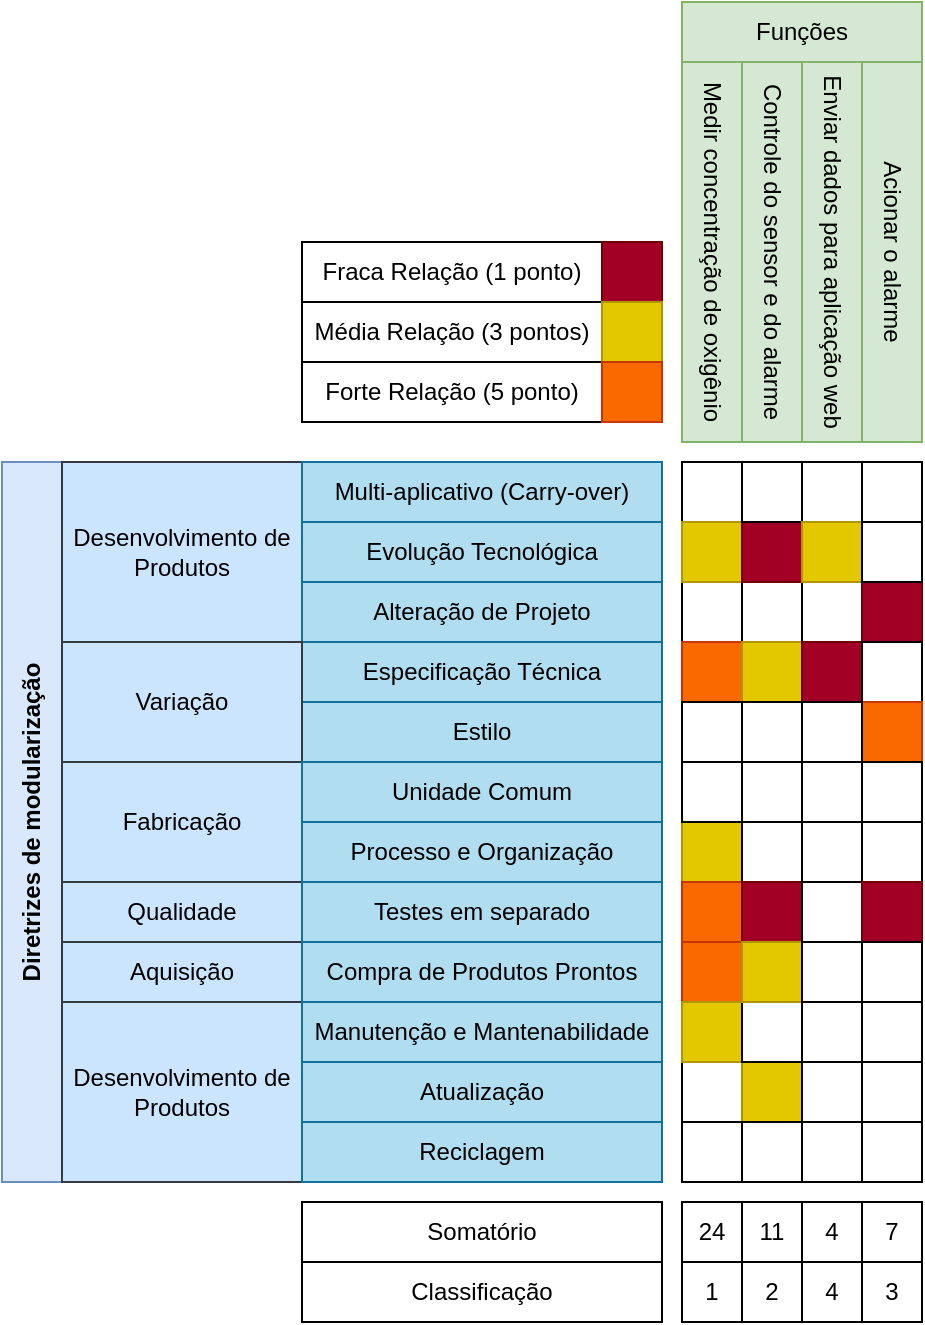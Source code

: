 <mxfile version="22.1.11" type="device">
  <diagram name="Página-1" id="NAqa2XrwT8ITcBN_XEJh">
    <mxGraphModel dx="675" dy="262" grid="1" gridSize="10" guides="1" tooltips="1" connect="1" arrows="1" fold="1" page="1" pageScale="1" pageWidth="827" pageHeight="1169" math="0" shadow="0">
      <root>
        <mxCell id="0" />
        <mxCell id="1" parent="0" />
        <mxCell id="9LQD0h1IkWyE6cOWvFuf-16" value="Medir concentração de oxigênio" style="rounded=0;whiteSpace=wrap;html=1;direction=east;rotation=90;fillColor=#d5e8d4;strokeColor=#82b366;" vertex="1" parent="1">
          <mxGeometry x="490" y="220" width="190" height="30" as="geometry" />
        </mxCell>
        <mxCell id="9LQD0h1IkWyE6cOWvFuf-17" value="Enviar dados para aplicação web" style="rounded=0;whiteSpace=wrap;html=1;direction=east;rotation=90;fillColor=#d5e8d4;strokeColor=#82b366;" vertex="1" parent="1">
          <mxGeometry x="550" y="220" width="190" height="30" as="geometry" />
        </mxCell>
        <mxCell id="9LQD0h1IkWyE6cOWvFuf-18" value="Funções" style="rounded=0;whiteSpace=wrap;html=1;direction=east;rotation=0;fillColor=#d5e8d4;strokeColor=#82b366;" vertex="1" parent="1">
          <mxGeometry x="570" y="110" width="120" height="30" as="geometry" />
        </mxCell>
        <mxCell id="9LQD0h1IkWyE6cOWvFuf-19" value="Controle do sensor e do alarme" style="rounded=0;whiteSpace=wrap;html=1;direction=east;rotation=90;fillColor=#d5e8d4;strokeColor=#82b366;" vertex="1" parent="1">
          <mxGeometry x="520" y="220" width="190" height="30" as="geometry" />
        </mxCell>
        <mxCell id="9LQD0h1IkWyE6cOWvFuf-21" value="Acionar o alarme" style="rounded=0;whiteSpace=wrap;html=1;direction=east;rotation=90;fillColor=#d5e8d4;strokeColor=#82b366;" vertex="1" parent="1">
          <mxGeometry x="580" y="220" width="190" height="30" as="geometry" />
        </mxCell>
        <mxCell id="9LQD0h1IkWyE6cOWvFuf-23" value="Diretrizes de modularização" style="swimlane;horizontal=0;whiteSpace=wrap;html=1;startSize=30;fillColor=#dae8fc;strokeColor=#6c8ebf;" vertex="1" parent="1">
          <mxGeometry x="230" y="340" width="330" height="360" as="geometry" />
        </mxCell>
        <mxCell id="9LQD0h1IkWyE6cOWvFuf-24" value="Desenvolvimento de Produtos" style="rounded=0;whiteSpace=wrap;html=1;fillColor=#cce5ff;strokeColor=#36393d;" vertex="1" parent="9LQD0h1IkWyE6cOWvFuf-23">
          <mxGeometry x="30" width="120" height="90" as="geometry" />
        </mxCell>
        <mxCell id="9LQD0h1IkWyE6cOWvFuf-27" value="Evolução Tecnológica" style="rounded=0;whiteSpace=wrap;html=1;fillColor=#b1ddf0;strokeColor=#10739e;" vertex="1" parent="9LQD0h1IkWyE6cOWvFuf-23">
          <mxGeometry x="150" y="30" width="180" height="30" as="geometry" />
        </mxCell>
        <mxCell id="9LQD0h1IkWyE6cOWvFuf-28" value="Especificação Técnica" style="rounded=0;whiteSpace=wrap;html=1;fillColor=#b1ddf0;strokeColor=#10739e;" vertex="1" parent="9LQD0h1IkWyE6cOWvFuf-23">
          <mxGeometry x="150" y="90" width="180" height="30" as="geometry" />
        </mxCell>
        <mxCell id="9LQD0h1IkWyE6cOWvFuf-29" value="Alteração de Projeto" style="rounded=0;whiteSpace=wrap;html=1;fillColor=#b1ddf0;strokeColor=#10739e;" vertex="1" parent="9LQD0h1IkWyE6cOWvFuf-23">
          <mxGeometry x="150" y="60" width="180" height="30" as="geometry" />
        </mxCell>
        <mxCell id="9LQD0h1IkWyE6cOWvFuf-33" value="Estilo" style="rounded=0;whiteSpace=wrap;html=1;fillColor=#b1ddf0;strokeColor=#10739e;" vertex="1" parent="9LQD0h1IkWyE6cOWvFuf-23">
          <mxGeometry x="150" y="120" width="180" height="30" as="geometry" />
        </mxCell>
        <mxCell id="9LQD0h1IkWyE6cOWvFuf-38" value="Variação" style="rounded=0;whiteSpace=wrap;html=1;fillColor=#cce5ff;strokeColor=#36393d;" vertex="1" parent="9LQD0h1IkWyE6cOWvFuf-23">
          <mxGeometry x="30" y="90" width="120" height="60" as="geometry" />
        </mxCell>
        <mxCell id="9LQD0h1IkWyE6cOWvFuf-39" value="Fabricação" style="rounded=0;whiteSpace=wrap;html=1;fillColor=#cce5ff;strokeColor=#36393d;" vertex="1" parent="9LQD0h1IkWyE6cOWvFuf-23">
          <mxGeometry x="30" y="150" width="120" height="60" as="geometry" />
        </mxCell>
        <mxCell id="9LQD0h1IkWyE6cOWvFuf-40" value="Qualidade" style="rounded=0;whiteSpace=wrap;html=1;fillColor=#cce5ff;strokeColor=#36393d;" vertex="1" parent="9LQD0h1IkWyE6cOWvFuf-23">
          <mxGeometry x="30" y="210" width="120" height="30" as="geometry" />
        </mxCell>
        <mxCell id="9LQD0h1IkWyE6cOWvFuf-50" value="Aquisição" style="rounded=0;whiteSpace=wrap;html=1;fillColor=#cce5ff;strokeColor=#36393d;" vertex="1" parent="9LQD0h1IkWyE6cOWvFuf-23">
          <mxGeometry x="30" y="240" width="120" height="30" as="geometry" />
        </mxCell>
        <mxCell id="9LQD0h1IkWyE6cOWvFuf-51" value="Desenvolvimento de Produtos" style="rounded=0;whiteSpace=wrap;html=1;fillColor=#cce5ff;strokeColor=#36393d;" vertex="1" parent="9LQD0h1IkWyE6cOWvFuf-23">
          <mxGeometry x="30" y="270" width="120" height="90" as="geometry" />
        </mxCell>
        <mxCell id="9LQD0h1IkWyE6cOWvFuf-26" value="Multi-aplicativo (Carry-over)" style="rounded=0;whiteSpace=wrap;html=1;fillColor=#b1ddf0;strokeColor=#10739e;" vertex="1" parent="9LQD0h1IkWyE6cOWvFuf-23">
          <mxGeometry x="150" width="180" height="30" as="geometry" />
        </mxCell>
        <mxCell id="9LQD0h1IkWyE6cOWvFuf-30" value="Unidade Comum" style="rounded=0;whiteSpace=wrap;html=1;fillColor=#b1ddf0;strokeColor=#10739e;" vertex="1" parent="9LQD0h1IkWyE6cOWvFuf-23">
          <mxGeometry x="150" y="150" width="180" height="30" as="geometry" />
        </mxCell>
        <mxCell id="9LQD0h1IkWyE6cOWvFuf-32" value="Processo e Organização" style="rounded=0;whiteSpace=wrap;html=1;fillColor=#b1ddf0;strokeColor=#10739e;" vertex="1" parent="9LQD0h1IkWyE6cOWvFuf-23">
          <mxGeometry x="150" y="180" width="180" height="30" as="geometry" />
        </mxCell>
        <mxCell id="9LQD0h1IkWyE6cOWvFuf-31" value="Testes em separado" style="rounded=0;whiteSpace=wrap;html=1;fillColor=#b1ddf0;strokeColor=#10739e;" vertex="1" parent="9LQD0h1IkWyE6cOWvFuf-23">
          <mxGeometry x="150" y="210" width="180" height="30" as="geometry" />
        </mxCell>
        <mxCell id="9LQD0h1IkWyE6cOWvFuf-37" value="Compra de Produtos Prontos" style="rounded=0;whiteSpace=wrap;html=1;fillColor=#b1ddf0;strokeColor=#10739e;" vertex="1" parent="9LQD0h1IkWyE6cOWvFuf-23">
          <mxGeometry x="150" y="240" width="180" height="30" as="geometry" />
        </mxCell>
        <mxCell id="9LQD0h1IkWyE6cOWvFuf-34" value="Manutenção e Mantenabilidade" style="rounded=0;whiteSpace=wrap;html=1;fillColor=#b1ddf0;strokeColor=#10739e;" vertex="1" parent="9LQD0h1IkWyE6cOWvFuf-23">
          <mxGeometry x="150" y="270" width="180" height="30" as="geometry" />
        </mxCell>
        <mxCell id="9LQD0h1IkWyE6cOWvFuf-36" value="Atualização" style="rounded=0;whiteSpace=wrap;html=1;fillColor=#b1ddf0;strokeColor=#10739e;" vertex="1" parent="9LQD0h1IkWyE6cOWvFuf-23">
          <mxGeometry x="150" y="300" width="180" height="30" as="geometry" />
        </mxCell>
        <mxCell id="9LQD0h1IkWyE6cOWvFuf-35" value="Reciclagem" style="rounded=0;whiteSpace=wrap;html=1;fillColor=#b1ddf0;strokeColor=#10739e;" vertex="1" parent="9LQD0h1IkWyE6cOWvFuf-23">
          <mxGeometry x="150" y="330" width="180" height="30" as="geometry" />
        </mxCell>
        <mxCell id="9LQD0h1IkWyE6cOWvFuf-52" value="" style="rounded=0;whiteSpace=wrap;html=1;" vertex="1" parent="1">
          <mxGeometry x="570" y="340" width="30" height="30" as="geometry" />
        </mxCell>
        <mxCell id="9LQD0h1IkWyE6cOWvFuf-53" value="" style="rounded=0;whiteSpace=wrap;html=1;" vertex="1" parent="1">
          <mxGeometry x="600" y="340" width="30" height="30" as="geometry" />
        </mxCell>
        <mxCell id="9LQD0h1IkWyE6cOWvFuf-54" value="" style="rounded=0;whiteSpace=wrap;html=1;" vertex="1" parent="1">
          <mxGeometry x="630" y="340" width="30" height="30" as="geometry" />
        </mxCell>
        <mxCell id="9LQD0h1IkWyE6cOWvFuf-55" value="" style="rounded=0;whiteSpace=wrap;html=1;" vertex="1" parent="1">
          <mxGeometry x="660" y="340" width="30" height="30" as="geometry" />
        </mxCell>
        <mxCell id="9LQD0h1IkWyE6cOWvFuf-56" value="" style="rounded=0;whiteSpace=wrap;html=1;" vertex="1" parent="1">
          <mxGeometry x="570" y="370" width="30" height="30" as="geometry" />
        </mxCell>
        <mxCell id="9LQD0h1IkWyE6cOWvFuf-57" value="" style="rounded=0;whiteSpace=wrap;html=1;" vertex="1" parent="1">
          <mxGeometry x="600" y="370" width="30" height="30" as="geometry" />
        </mxCell>
        <mxCell id="9LQD0h1IkWyE6cOWvFuf-58" value="" style="rounded=0;whiteSpace=wrap;html=1;" vertex="1" parent="1">
          <mxGeometry x="630" y="370" width="30" height="30" as="geometry" />
        </mxCell>
        <mxCell id="9LQD0h1IkWyE6cOWvFuf-59" value="" style="rounded=0;whiteSpace=wrap;html=1;" vertex="1" parent="1">
          <mxGeometry x="660" y="370" width="30" height="30" as="geometry" />
        </mxCell>
        <mxCell id="9LQD0h1IkWyE6cOWvFuf-60" value="" style="rounded=0;whiteSpace=wrap;html=1;" vertex="1" parent="1">
          <mxGeometry x="570" y="400" width="30" height="30" as="geometry" />
        </mxCell>
        <mxCell id="9LQD0h1IkWyE6cOWvFuf-61" value="" style="rounded=0;whiteSpace=wrap;html=1;" vertex="1" parent="1">
          <mxGeometry x="600" y="400" width="30" height="30" as="geometry" />
        </mxCell>
        <mxCell id="9LQD0h1IkWyE6cOWvFuf-62" value="" style="rounded=0;whiteSpace=wrap;html=1;" vertex="1" parent="1">
          <mxGeometry x="630" y="400" width="30" height="30" as="geometry" />
        </mxCell>
        <mxCell id="9LQD0h1IkWyE6cOWvFuf-63" value="" style="rounded=0;whiteSpace=wrap;html=1;" vertex="1" parent="1">
          <mxGeometry x="660" y="400" width="30" height="30" as="geometry" />
        </mxCell>
        <mxCell id="9LQD0h1IkWyE6cOWvFuf-64" value="" style="rounded=0;whiteSpace=wrap;html=1;" vertex="1" parent="1">
          <mxGeometry x="570" y="430" width="30" height="30" as="geometry" />
        </mxCell>
        <mxCell id="9LQD0h1IkWyE6cOWvFuf-65" value="" style="rounded=0;whiteSpace=wrap;html=1;" vertex="1" parent="1">
          <mxGeometry x="600" y="430" width="30" height="30" as="geometry" />
        </mxCell>
        <mxCell id="9LQD0h1IkWyE6cOWvFuf-66" value="" style="rounded=0;whiteSpace=wrap;html=1;" vertex="1" parent="1">
          <mxGeometry x="630" y="430" width="30" height="30" as="geometry" />
        </mxCell>
        <mxCell id="9LQD0h1IkWyE6cOWvFuf-67" value="" style="rounded=0;whiteSpace=wrap;html=1;" vertex="1" parent="1">
          <mxGeometry x="660" y="430" width="30" height="30" as="geometry" />
        </mxCell>
        <mxCell id="9LQD0h1IkWyE6cOWvFuf-68" value="" style="rounded=0;whiteSpace=wrap;html=1;" vertex="1" parent="1">
          <mxGeometry x="570" y="400" width="30" height="30" as="geometry" />
        </mxCell>
        <mxCell id="9LQD0h1IkWyE6cOWvFuf-69" value="" style="rounded=0;whiteSpace=wrap;html=1;" vertex="1" parent="1">
          <mxGeometry x="600" y="400" width="30" height="30" as="geometry" />
        </mxCell>
        <mxCell id="9LQD0h1IkWyE6cOWvFuf-70" value="" style="rounded=0;whiteSpace=wrap;html=1;" vertex="1" parent="1">
          <mxGeometry x="630" y="400" width="30" height="30" as="geometry" />
        </mxCell>
        <mxCell id="9LQD0h1IkWyE6cOWvFuf-71" value="" style="rounded=0;whiteSpace=wrap;html=1;fillColor=#a20025;fontColor=#ffffff;strokeColor=#6F0000;" vertex="1" parent="1">
          <mxGeometry x="660" y="400" width="30" height="30" as="geometry" />
        </mxCell>
        <mxCell id="9LQD0h1IkWyE6cOWvFuf-72" value="" style="rounded=0;whiteSpace=wrap;html=1;fillColor=#fa6800;fontColor=#000000;strokeColor=#C73500;" vertex="1" parent="1">
          <mxGeometry x="570" y="430" width="30" height="30" as="geometry" />
        </mxCell>
        <mxCell id="9LQD0h1IkWyE6cOWvFuf-73" value="" style="rounded=0;whiteSpace=wrap;html=1;fillColor=#e3c800;fontColor=#000000;strokeColor=#B09500;" vertex="1" parent="1">
          <mxGeometry x="600" y="430" width="30" height="30" as="geometry" />
        </mxCell>
        <mxCell id="9LQD0h1IkWyE6cOWvFuf-74" value="" style="rounded=0;whiteSpace=wrap;html=1;fillColor=#a20025;fontColor=#ffffff;strokeColor=#6F0000;" vertex="1" parent="1">
          <mxGeometry x="630" y="430" width="30" height="30" as="geometry" />
        </mxCell>
        <mxCell id="9LQD0h1IkWyE6cOWvFuf-75" value="" style="rounded=0;whiteSpace=wrap;html=1;" vertex="1" parent="1">
          <mxGeometry x="660" y="430" width="30" height="30" as="geometry" />
        </mxCell>
        <mxCell id="9LQD0h1IkWyE6cOWvFuf-76" value="" style="rounded=0;whiteSpace=wrap;html=1;" vertex="1" parent="1">
          <mxGeometry x="570" y="340" width="30" height="30" as="geometry" />
        </mxCell>
        <mxCell id="9LQD0h1IkWyE6cOWvFuf-77" value="" style="rounded=0;whiteSpace=wrap;html=1;fillColor=#e3c800;fontColor=#000000;strokeColor=#B09500;" vertex="1" parent="1">
          <mxGeometry x="570" y="370" width="30" height="30" as="geometry" />
        </mxCell>
        <mxCell id="9LQD0h1IkWyE6cOWvFuf-78" value="" style="rounded=0;whiteSpace=wrap;html=1;fillColor=#a20025;fontColor=#ffffff;strokeColor=#6F0000;" vertex="1" parent="1">
          <mxGeometry x="600" y="370" width="30" height="30" as="geometry" />
        </mxCell>
        <mxCell id="9LQD0h1IkWyE6cOWvFuf-79" value="" style="rounded=0;whiteSpace=wrap;html=1;" vertex="1" parent="1">
          <mxGeometry x="600" y="340" width="30" height="30" as="geometry" />
        </mxCell>
        <mxCell id="9LQD0h1IkWyE6cOWvFuf-80" value="" style="rounded=0;whiteSpace=wrap;html=1;" vertex="1" parent="1">
          <mxGeometry x="630" y="340" width="30" height="30" as="geometry" />
        </mxCell>
        <mxCell id="9LQD0h1IkWyE6cOWvFuf-81" value="" style="rounded=0;whiteSpace=wrap;html=1;fillColor=#e3c800;fontColor=#000000;strokeColor=#B09500;" vertex="1" parent="1">
          <mxGeometry x="630" y="370" width="30" height="30" as="geometry" />
        </mxCell>
        <mxCell id="9LQD0h1IkWyE6cOWvFuf-82" value="" style="rounded=0;whiteSpace=wrap;html=1;" vertex="1" parent="1">
          <mxGeometry x="660" y="370" width="30" height="30" as="geometry" />
        </mxCell>
        <mxCell id="9LQD0h1IkWyE6cOWvFuf-83" value="" style="rounded=0;whiteSpace=wrap;html=1;fillColor=#fa6800;fontColor=#000000;strokeColor=#C73500;" vertex="1" parent="1">
          <mxGeometry x="660" y="460" width="30" height="30" as="geometry" />
        </mxCell>
        <mxCell id="9LQD0h1IkWyE6cOWvFuf-84" value="" style="rounded=0;whiteSpace=wrap;html=1;fillColor=#e3c800;fontColor=#000000;strokeColor=#B09500;" vertex="1" parent="1">
          <mxGeometry x="570" y="520" width="30" height="30" as="geometry" />
        </mxCell>
        <mxCell id="9LQD0h1IkWyE6cOWvFuf-85" value="" style="rounded=0;whiteSpace=wrap;html=1;" vertex="1" parent="1">
          <mxGeometry x="600" y="520" width="30" height="30" as="geometry" />
        </mxCell>
        <mxCell id="9LQD0h1IkWyE6cOWvFuf-86" value="" style="rounded=0;whiteSpace=wrap;html=1;" vertex="1" parent="1">
          <mxGeometry x="630" y="520" width="30" height="30" as="geometry" />
        </mxCell>
        <mxCell id="9LQD0h1IkWyE6cOWvFuf-87" value="" style="rounded=0;whiteSpace=wrap;html=1;" vertex="1" parent="1">
          <mxGeometry x="660" y="520" width="30" height="30" as="geometry" />
        </mxCell>
        <mxCell id="9LQD0h1IkWyE6cOWvFuf-88" value="" style="rounded=0;whiteSpace=wrap;html=1;fillColor=#fa6800;fontColor=#000000;strokeColor=#C73500;" vertex="1" parent="1">
          <mxGeometry x="570" y="550" width="30" height="30" as="geometry" />
        </mxCell>
        <mxCell id="9LQD0h1IkWyE6cOWvFuf-89" value="" style="rounded=0;whiteSpace=wrap;html=1;fillColor=#a20025;fontColor=#ffffff;strokeColor=#6F0000;" vertex="1" parent="1">
          <mxGeometry x="600" y="550" width="30" height="30" as="geometry" />
        </mxCell>
        <mxCell id="9LQD0h1IkWyE6cOWvFuf-90" value="" style="rounded=0;whiteSpace=wrap;html=1;" vertex="1" parent="1">
          <mxGeometry x="630" y="550" width="30" height="30" as="geometry" />
        </mxCell>
        <mxCell id="9LQD0h1IkWyE6cOWvFuf-91" value="" style="rounded=0;whiteSpace=wrap;html=1;fillColor=#a20025;fontColor=#ffffff;strokeColor=#6F0000;" vertex="1" parent="1">
          <mxGeometry x="660" y="550" width="30" height="30" as="geometry" />
        </mxCell>
        <mxCell id="9LQD0h1IkWyE6cOWvFuf-92" value="" style="rounded=0;whiteSpace=wrap;html=1;" vertex="1" parent="1">
          <mxGeometry x="570" y="460" width="30" height="30" as="geometry" />
        </mxCell>
        <mxCell id="9LQD0h1IkWyE6cOWvFuf-93" value="" style="rounded=0;whiteSpace=wrap;html=1;" vertex="1" parent="1">
          <mxGeometry x="570" y="490" width="30" height="30" as="geometry" />
        </mxCell>
        <mxCell id="9LQD0h1IkWyE6cOWvFuf-94" value="" style="rounded=0;whiteSpace=wrap;html=1;" vertex="1" parent="1">
          <mxGeometry x="600" y="490" width="30" height="30" as="geometry" />
        </mxCell>
        <mxCell id="9LQD0h1IkWyE6cOWvFuf-95" value="" style="rounded=0;whiteSpace=wrap;html=1;" vertex="1" parent="1">
          <mxGeometry x="600" y="460" width="30" height="30" as="geometry" />
        </mxCell>
        <mxCell id="9LQD0h1IkWyE6cOWvFuf-96" value="" style="rounded=0;whiteSpace=wrap;html=1;" vertex="1" parent="1">
          <mxGeometry x="630" y="460" width="30" height="30" as="geometry" />
        </mxCell>
        <mxCell id="9LQD0h1IkWyE6cOWvFuf-97" value="" style="rounded=0;whiteSpace=wrap;html=1;" vertex="1" parent="1">
          <mxGeometry x="630" y="490" width="30" height="30" as="geometry" />
        </mxCell>
        <mxCell id="9LQD0h1IkWyE6cOWvFuf-98" value="" style="rounded=0;whiteSpace=wrap;html=1;" vertex="1" parent="1">
          <mxGeometry x="660" y="490" width="30" height="30" as="geometry" />
        </mxCell>
        <mxCell id="9LQD0h1IkWyE6cOWvFuf-99" value="" style="rounded=0;whiteSpace=wrap;html=1;" vertex="1" parent="1">
          <mxGeometry x="660" y="580" width="30" height="30" as="geometry" />
        </mxCell>
        <mxCell id="9LQD0h1IkWyE6cOWvFuf-100" value="" style="rounded=0;whiteSpace=wrap;html=1;" vertex="1" parent="1">
          <mxGeometry x="570" y="640" width="30" height="30" as="geometry" />
        </mxCell>
        <mxCell id="9LQD0h1IkWyE6cOWvFuf-101" value="" style="rounded=0;whiteSpace=wrap;html=1;fillColor=#e3c800;fontColor=#000000;strokeColor=#B09500;" vertex="1" parent="1">
          <mxGeometry x="600" y="640" width="30" height="30" as="geometry" />
        </mxCell>
        <mxCell id="9LQD0h1IkWyE6cOWvFuf-102" value="" style="rounded=0;whiteSpace=wrap;html=1;" vertex="1" parent="1">
          <mxGeometry x="630" y="640" width="30" height="30" as="geometry" />
        </mxCell>
        <mxCell id="9LQD0h1IkWyE6cOWvFuf-103" value="" style="rounded=0;whiteSpace=wrap;html=1;" vertex="1" parent="1">
          <mxGeometry x="660" y="640" width="30" height="30" as="geometry" />
        </mxCell>
        <mxCell id="9LQD0h1IkWyE6cOWvFuf-104" value="" style="rounded=0;whiteSpace=wrap;html=1;" vertex="1" parent="1">
          <mxGeometry x="570" y="670" width="30" height="30" as="geometry" />
        </mxCell>
        <mxCell id="9LQD0h1IkWyE6cOWvFuf-105" value="" style="rounded=0;whiteSpace=wrap;html=1;" vertex="1" parent="1">
          <mxGeometry x="600" y="670" width="30" height="30" as="geometry" />
        </mxCell>
        <mxCell id="9LQD0h1IkWyE6cOWvFuf-106" value="" style="rounded=0;whiteSpace=wrap;html=1;" vertex="1" parent="1">
          <mxGeometry x="630" y="670" width="30" height="30" as="geometry" />
        </mxCell>
        <mxCell id="9LQD0h1IkWyE6cOWvFuf-107" value="" style="rounded=0;whiteSpace=wrap;html=1;" vertex="1" parent="1">
          <mxGeometry x="660" y="670" width="30" height="30" as="geometry" />
        </mxCell>
        <mxCell id="9LQD0h1IkWyE6cOWvFuf-108" value="" style="rounded=0;whiteSpace=wrap;html=1;fillColor=#fa6800;fontColor=#000000;strokeColor=#C73500;" vertex="1" parent="1">
          <mxGeometry x="570" y="580" width="30" height="30" as="geometry" />
        </mxCell>
        <mxCell id="9LQD0h1IkWyE6cOWvFuf-109" value="" style="rounded=0;whiteSpace=wrap;html=1;fillColor=#e3c800;fontColor=#000000;strokeColor=#B09500;" vertex="1" parent="1">
          <mxGeometry x="570" y="610" width="30" height="30" as="geometry" />
        </mxCell>
        <mxCell id="9LQD0h1IkWyE6cOWvFuf-110" value="" style="rounded=0;whiteSpace=wrap;html=1;" vertex="1" parent="1">
          <mxGeometry x="600" y="610" width="30" height="30" as="geometry" />
        </mxCell>
        <mxCell id="9LQD0h1IkWyE6cOWvFuf-111" value="" style="rounded=0;whiteSpace=wrap;html=1;fillColor=#e3c800;fontColor=#000000;strokeColor=#B09500;" vertex="1" parent="1">
          <mxGeometry x="600" y="580" width="30" height="30" as="geometry" />
        </mxCell>
        <mxCell id="9LQD0h1IkWyE6cOWvFuf-112" value="" style="rounded=0;whiteSpace=wrap;html=1;" vertex="1" parent="1">
          <mxGeometry x="630" y="580" width="30" height="30" as="geometry" />
        </mxCell>
        <mxCell id="9LQD0h1IkWyE6cOWvFuf-113" value="" style="rounded=0;whiteSpace=wrap;html=1;" vertex="1" parent="1">
          <mxGeometry x="630" y="610" width="30" height="30" as="geometry" />
        </mxCell>
        <mxCell id="9LQD0h1IkWyE6cOWvFuf-114" value="" style="rounded=0;whiteSpace=wrap;html=1;" vertex="1" parent="1">
          <mxGeometry x="660" y="610" width="30" height="30" as="geometry" />
        </mxCell>
        <mxCell id="9LQD0h1IkWyE6cOWvFuf-115" value="Somatório" style="rounded=0;whiteSpace=wrap;html=1;" vertex="1" parent="1">
          <mxGeometry x="380" y="710" width="180" height="30" as="geometry" />
        </mxCell>
        <mxCell id="9LQD0h1IkWyE6cOWvFuf-116" value="Classificação" style="rounded=0;whiteSpace=wrap;html=1;" vertex="1" parent="1">
          <mxGeometry x="380" y="740" width="180" height="30" as="geometry" />
        </mxCell>
        <mxCell id="9LQD0h1IkWyE6cOWvFuf-117" value="24" style="rounded=0;whiteSpace=wrap;html=1;" vertex="1" parent="1">
          <mxGeometry x="570" y="710" width="30" height="30" as="geometry" />
        </mxCell>
        <mxCell id="9LQD0h1IkWyE6cOWvFuf-118" value="11" style="rounded=0;whiteSpace=wrap;html=1;" vertex="1" parent="1">
          <mxGeometry x="600" y="710" width="30" height="30" as="geometry" />
        </mxCell>
        <mxCell id="9LQD0h1IkWyE6cOWvFuf-119" value="4" style="rounded=0;whiteSpace=wrap;html=1;" vertex="1" parent="1">
          <mxGeometry x="630" y="710" width="30" height="30" as="geometry" />
        </mxCell>
        <mxCell id="9LQD0h1IkWyE6cOWvFuf-120" value="7" style="rounded=0;whiteSpace=wrap;html=1;" vertex="1" parent="1">
          <mxGeometry x="660" y="710" width="30" height="30" as="geometry" />
        </mxCell>
        <mxCell id="9LQD0h1IkWyE6cOWvFuf-121" value="1" style="rounded=0;whiteSpace=wrap;html=1;" vertex="1" parent="1">
          <mxGeometry x="570" y="740" width="30" height="30" as="geometry" />
        </mxCell>
        <mxCell id="9LQD0h1IkWyE6cOWvFuf-122" value="2" style="rounded=0;whiteSpace=wrap;html=1;" vertex="1" parent="1">
          <mxGeometry x="600" y="740" width="30" height="30" as="geometry" />
        </mxCell>
        <mxCell id="9LQD0h1IkWyE6cOWvFuf-123" value="4" style="rounded=0;whiteSpace=wrap;html=1;" vertex="1" parent="1">
          <mxGeometry x="630" y="740" width="30" height="30" as="geometry" />
        </mxCell>
        <mxCell id="9LQD0h1IkWyE6cOWvFuf-124" value="3" style="rounded=0;whiteSpace=wrap;html=1;" vertex="1" parent="1">
          <mxGeometry x="660" y="740" width="30" height="30" as="geometry" />
        </mxCell>
        <mxCell id="9LQD0h1IkWyE6cOWvFuf-125" value="Fraca Relação (1 ponto)" style="rounded=0;whiteSpace=wrap;html=1;" vertex="1" parent="1">
          <mxGeometry x="380" y="230" width="150" height="30" as="geometry" />
        </mxCell>
        <mxCell id="9LQD0h1IkWyE6cOWvFuf-127" value="" style="rounded=0;whiteSpace=wrap;html=1;fillColor=#a20025;fontColor=#ffffff;strokeColor=#6F0000;" vertex="1" parent="1">
          <mxGeometry x="530" y="230" width="30" height="30" as="geometry" />
        </mxCell>
        <mxCell id="9LQD0h1IkWyE6cOWvFuf-131" value="Média Relação (3 pontos)" style="rounded=0;whiteSpace=wrap;html=1;" vertex="1" parent="1">
          <mxGeometry x="380" y="260" width="150" height="30" as="geometry" />
        </mxCell>
        <mxCell id="9LQD0h1IkWyE6cOWvFuf-132" value="" style="rounded=0;whiteSpace=wrap;html=1;fillColor=#e3c800;fontColor=#000000;strokeColor=#B09500;" vertex="1" parent="1">
          <mxGeometry x="530" y="260" width="30" height="30" as="geometry" />
        </mxCell>
        <mxCell id="9LQD0h1IkWyE6cOWvFuf-133" value="Forte Relação (5 ponto)" style="rounded=0;whiteSpace=wrap;html=1;" vertex="1" parent="1">
          <mxGeometry x="380" y="290" width="150" height="30" as="geometry" />
        </mxCell>
        <mxCell id="9LQD0h1IkWyE6cOWvFuf-134" value="" style="rounded=0;whiteSpace=wrap;html=1;fillColor=#fa6800;fontColor=#000000;strokeColor=#C73500;" vertex="1" parent="1">
          <mxGeometry x="530" y="290" width="30" height="30" as="geometry" />
        </mxCell>
      </root>
    </mxGraphModel>
  </diagram>
</mxfile>
